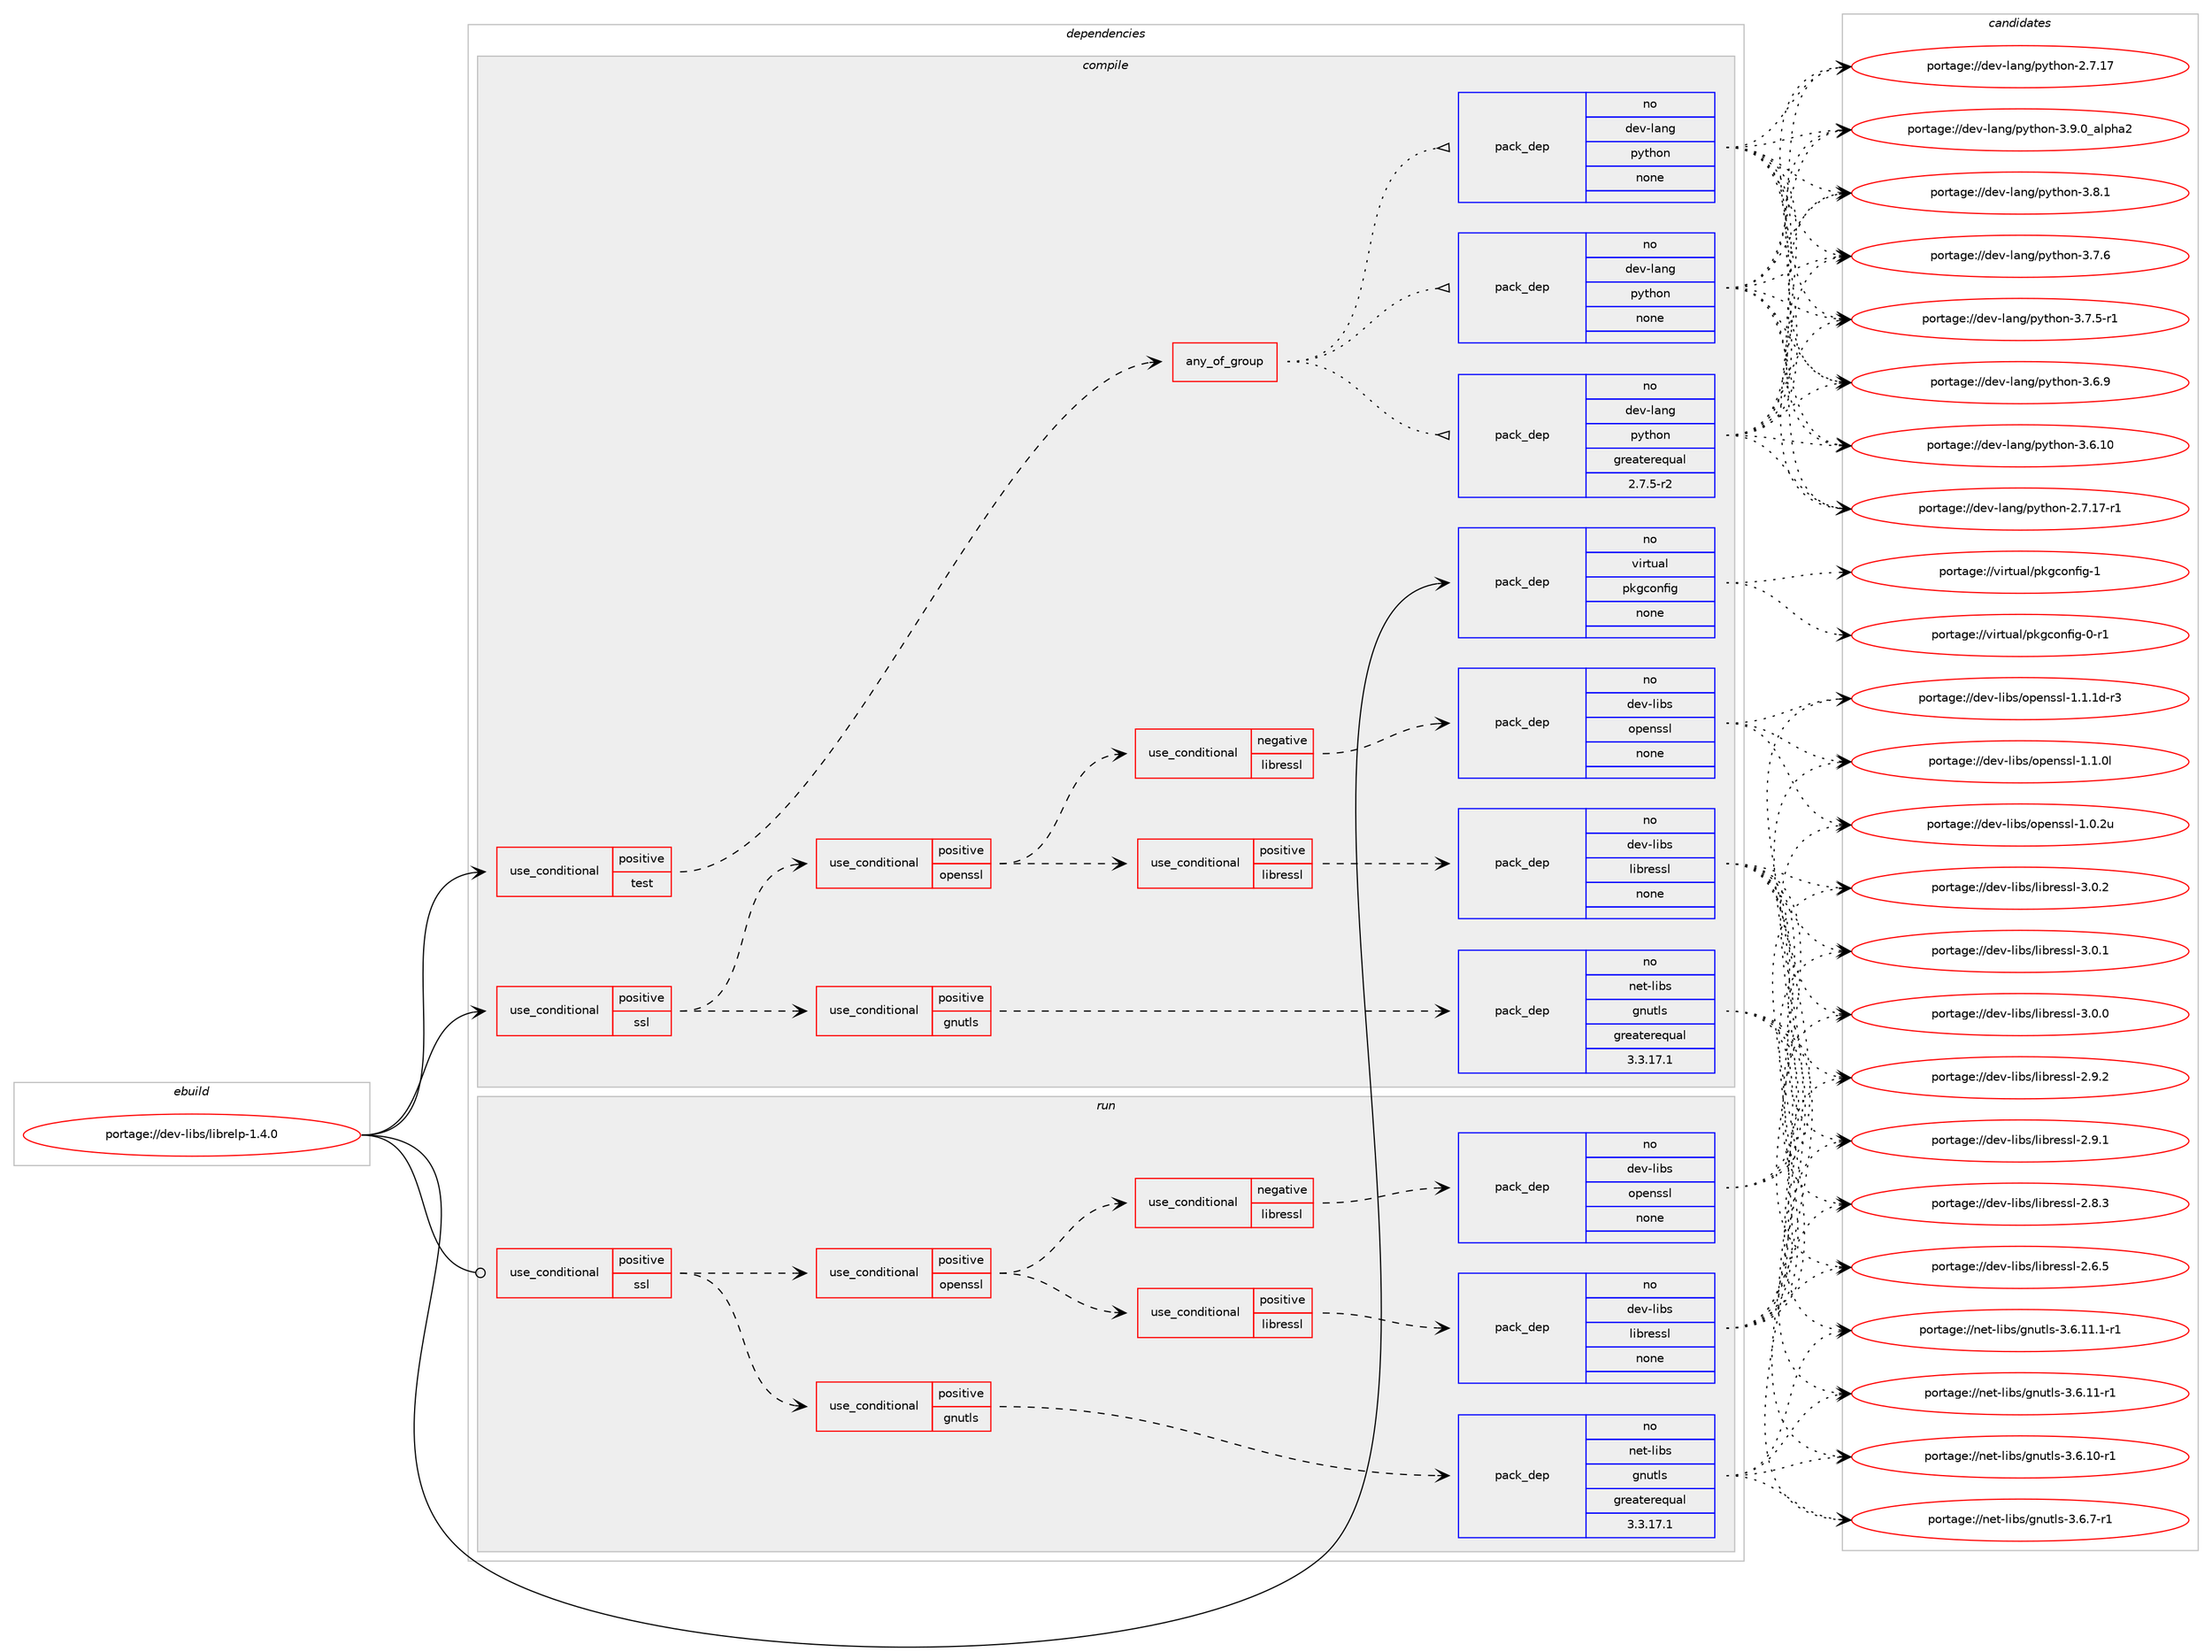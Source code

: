 digraph prolog {

# *************
# Graph options
# *************

newrank=true;
concentrate=true;
compound=true;
graph [rankdir=LR,fontname=Helvetica,fontsize=10,ranksep=1.5];#, ranksep=2.5, nodesep=0.2];
edge  [arrowhead=vee];
node  [fontname=Helvetica,fontsize=10];

# **********
# The ebuild
# **********

subgraph cluster_leftcol {
color=gray;
label=<<i>ebuild</i>>;
id [label="portage://dev-libs/librelp-1.4.0", color=red, width=4, href="../dev-libs/librelp-1.4.0.svg"];
}

# ****************
# The dependencies
# ****************

subgraph cluster_midcol {
color=gray;
label=<<i>dependencies</i>>;
subgraph cluster_compile {
fillcolor="#eeeeee";
style=filled;
label=<<i>compile</i>>;
subgraph cond124802 {
dependency510730 [label=<<TABLE BORDER="0" CELLBORDER="1" CELLSPACING="0" CELLPADDING="4"><TR><TD ROWSPAN="3" CELLPADDING="10">use_conditional</TD></TR><TR><TD>positive</TD></TR><TR><TD>ssl</TD></TR></TABLE>>, shape=none, color=red];
subgraph cond124803 {
dependency510731 [label=<<TABLE BORDER="0" CELLBORDER="1" CELLSPACING="0" CELLPADDING="4"><TR><TD ROWSPAN="3" CELLPADDING="10">use_conditional</TD></TR><TR><TD>positive</TD></TR><TR><TD>gnutls</TD></TR></TABLE>>, shape=none, color=red];
subgraph pack380693 {
dependency510732 [label=<<TABLE BORDER="0" CELLBORDER="1" CELLSPACING="0" CELLPADDING="4" WIDTH="220"><TR><TD ROWSPAN="6" CELLPADDING="30">pack_dep</TD></TR><TR><TD WIDTH="110">no</TD></TR><TR><TD>net-libs</TD></TR><TR><TD>gnutls</TD></TR><TR><TD>greaterequal</TD></TR><TR><TD>3.3.17.1</TD></TR></TABLE>>, shape=none, color=blue];
}
dependency510731:e -> dependency510732:w [weight=20,style="dashed",arrowhead="vee"];
}
dependency510730:e -> dependency510731:w [weight=20,style="dashed",arrowhead="vee"];
subgraph cond124804 {
dependency510733 [label=<<TABLE BORDER="0" CELLBORDER="1" CELLSPACING="0" CELLPADDING="4"><TR><TD ROWSPAN="3" CELLPADDING="10">use_conditional</TD></TR><TR><TD>positive</TD></TR><TR><TD>openssl</TD></TR></TABLE>>, shape=none, color=red];
subgraph cond124805 {
dependency510734 [label=<<TABLE BORDER="0" CELLBORDER="1" CELLSPACING="0" CELLPADDING="4"><TR><TD ROWSPAN="3" CELLPADDING="10">use_conditional</TD></TR><TR><TD>negative</TD></TR><TR><TD>libressl</TD></TR></TABLE>>, shape=none, color=red];
subgraph pack380694 {
dependency510735 [label=<<TABLE BORDER="0" CELLBORDER="1" CELLSPACING="0" CELLPADDING="4" WIDTH="220"><TR><TD ROWSPAN="6" CELLPADDING="30">pack_dep</TD></TR><TR><TD WIDTH="110">no</TD></TR><TR><TD>dev-libs</TD></TR><TR><TD>openssl</TD></TR><TR><TD>none</TD></TR><TR><TD></TD></TR></TABLE>>, shape=none, color=blue];
}
dependency510734:e -> dependency510735:w [weight=20,style="dashed",arrowhead="vee"];
}
dependency510733:e -> dependency510734:w [weight=20,style="dashed",arrowhead="vee"];
subgraph cond124806 {
dependency510736 [label=<<TABLE BORDER="0" CELLBORDER="1" CELLSPACING="0" CELLPADDING="4"><TR><TD ROWSPAN="3" CELLPADDING="10">use_conditional</TD></TR><TR><TD>positive</TD></TR><TR><TD>libressl</TD></TR></TABLE>>, shape=none, color=red];
subgraph pack380695 {
dependency510737 [label=<<TABLE BORDER="0" CELLBORDER="1" CELLSPACING="0" CELLPADDING="4" WIDTH="220"><TR><TD ROWSPAN="6" CELLPADDING="30">pack_dep</TD></TR><TR><TD WIDTH="110">no</TD></TR><TR><TD>dev-libs</TD></TR><TR><TD>libressl</TD></TR><TR><TD>none</TD></TR><TR><TD></TD></TR></TABLE>>, shape=none, color=blue];
}
dependency510736:e -> dependency510737:w [weight=20,style="dashed",arrowhead="vee"];
}
dependency510733:e -> dependency510736:w [weight=20,style="dashed",arrowhead="vee"];
}
dependency510730:e -> dependency510733:w [weight=20,style="dashed",arrowhead="vee"];
}
id:e -> dependency510730:w [weight=20,style="solid",arrowhead="vee"];
subgraph cond124807 {
dependency510738 [label=<<TABLE BORDER="0" CELLBORDER="1" CELLSPACING="0" CELLPADDING="4"><TR><TD ROWSPAN="3" CELLPADDING="10">use_conditional</TD></TR><TR><TD>positive</TD></TR><TR><TD>test</TD></TR></TABLE>>, shape=none, color=red];
subgraph any5000 {
dependency510739 [label=<<TABLE BORDER="0" CELLBORDER="1" CELLSPACING="0" CELLPADDING="4"><TR><TD CELLPADDING="10">any_of_group</TD></TR></TABLE>>, shape=none, color=red];subgraph pack380696 {
dependency510740 [label=<<TABLE BORDER="0" CELLBORDER="1" CELLSPACING="0" CELLPADDING="4" WIDTH="220"><TR><TD ROWSPAN="6" CELLPADDING="30">pack_dep</TD></TR><TR><TD WIDTH="110">no</TD></TR><TR><TD>dev-lang</TD></TR><TR><TD>python</TD></TR><TR><TD>none</TD></TR><TR><TD></TD></TR></TABLE>>, shape=none, color=blue];
}
dependency510739:e -> dependency510740:w [weight=20,style="dotted",arrowhead="oinv"];
subgraph pack380697 {
dependency510741 [label=<<TABLE BORDER="0" CELLBORDER="1" CELLSPACING="0" CELLPADDING="4" WIDTH="220"><TR><TD ROWSPAN="6" CELLPADDING="30">pack_dep</TD></TR><TR><TD WIDTH="110">no</TD></TR><TR><TD>dev-lang</TD></TR><TR><TD>python</TD></TR><TR><TD>none</TD></TR><TR><TD></TD></TR></TABLE>>, shape=none, color=blue];
}
dependency510739:e -> dependency510741:w [weight=20,style="dotted",arrowhead="oinv"];
subgraph pack380698 {
dependency510742 [label=<<TABLE BORDER="0" CELLBORDER="1" CELLSPACING="0" CELLPADDING="4" WIDTH="220"><TR><TD ROWSPAN="6" CELLPADDING="30">pack_dep</TD></TR><TR><TD WIDTH="110">no</TD></TR><TR><TD>dev-lang</TD></TR><TR><TD>python</TD></TR><TR><TD>greaterequal</TD></TR><TR><TD>2.7.5-r2</TD></TR></TABLE>>, shape=none, color=blue];
}
dependency510739:e -> dependency510742:w [weight=20,style="dotted",arrowhead="oinv"];
}
dependency510738:e -> dependency510739:w [weight=20,style="dashed",arrowhead="vee"];
}
id:e -> dependency510738:w [weight=20,style="solid",arrowhead="vee"];
subgraph pack380699 {
dependency510743 [label=<<TABLE BORDER="0" CELLBORDER="1" CELLSPACING="0" CELLPADDING="4" WIDTH="220"><TR><TD ROWSPAN="6" CELLPADDING="30">pack_dep</TD></TR><TR><TD WIDTH="110">no</TD></TR><TR><TD>virtual</TD></TR><TR><TD>pkgconfig</TD></TR><TR><TD>none</TD></TR><TR><TD></TD></TR></TABLE>>, shape=none, color=blue];
}
id:e -> dependency510743:w [weight=20,style="solid",arrowhead="vee"];
}
subgraph cluster_compileandrun {
fillcolor="#eeeeee";
style=filled;
label=<<i>compile and run</i>>;
}
subgraph cluster_run {
fillcolor="#eeeeee";
style=filled;
label=<<i>run</i>>;
subgraph cond124808 {
dependency510744 [label=<<TABLE BORDER="0" CELLBORDER="1" CELLSPACING="0" CELLPADDING="4"><TR><TD ROWSPAN="3" CELLPADDING="10">use_conditional</TD></TR><TR><TD>positive</TD></TR><TR><TD>ssl</TD></TR></TABLE>>, shape=none, color=red];
subgraph cond124809 {
dependency510745 [label=<<TABLE BORDER="0" CELLBORDER="1" CELLSPACING="0" CELLPADDING="4"><TR><TD ROWSPAN="3" CELLPADDING="10">use_conditional</TD></TR><TR><TD>positive</TD></TR><TR><TD>gnutls</TD></TR></TABLE>>, shape=none, color=red];
subgraph pack380700 {
dependency510746 [label=<<TABLE BORDER="0" CELLBORDER="1" CELLSPACING="0" CELLPADDING="4" WIDTH="220"><TR><TD ROWSPAN="6" CELLPADDING="30">pack_dep</TD></TR><TR><TD WIDTH="110">no</TD></TR><TR><TD>net-libs</TD></TR><TR><TD>gnutls</TD></TR><TR><TD>greaterequal</TD></TR><TR><TD>3.3.17.1</TD></TR></TABLE>>, shape=none, color=blue];
}
dependency510745:e -> dependency510746:w [weight=20,style="dashed",arrowhead="vee"];
}
dependency510744:e -> dependency510745:w [weight=20,style="dashed",arrowhead="vee"];
subgraph cond124810 {
dependency510747 [label=<<TABLE BORDER="0" CELLBORDER="1" CELLSPACING="0" CELLPADDING="4"><TR><TD ROWSPAN="3" CELLPADDING="10">use_conditional</TD></TR><TR><TD>positive</TD></TR><TR><TD>openssl</TD></TR></TABLE>>, shape=none, color=red];
subgraph cond124811 {
dependency510748 [label=<<TABLE BORDER="0" CELLBORDER="1" CELLSPACING="0" CELLPADDING="4"><TR><TD ROWSPAN="3" CELLPADDING="10">use_conditional</TD></TR><TR><TD>negative</TD></TR><TR><TD>libressl</TD></TR></TABLE>>, shape=none, color=red];
subgraph pack380701 {
dependency510749 [label=<<TABLE BORDER="0" CELLBORDER="1" CELLSPACING="0" CELLPADDING="4" WIDTH="220"><TR><TD ROWSPAN="6" CELLPADDING="30">pack_dep</TD></TR><TR><TD WIDTH="110">no</TD></TR><TR><TD>dev-libs</TD></TR><TR><TD>openssl</TD></TR><TR><TD>none</TD></TR><TR><TD></TD></TR></TABLE>>, shape=none, color=blue];
}
dependency510748:e -> dependency510749:w [weight=20,style="dashed",arrowhead="vee"];
}
dependency510747:e -> dependency510748:w [weight=20,style="dashed",arrowhead="vee"];
subgraph cond124812 {
dependency510750 [label=<<TABLE BORDER="0" CELLBORDER="1" CELLSPACING="0" CELLPADDING="4"><TR><TD ROWSPAN="3" CELLPADDING="10">use_conditional</TD></TR><TR><TD>positive</TD></TR><TR><TD>libressl</TD></TR></TABLE>>, shape=none, color=red];
subgraph pack380702 {
dependency510751 [label=<<TABLE BORDER="0" CELLBORDER="1" CELLSPACING="0" CELLPADDING="4" WIDTH="220"><TR><TD ROWSPAN="6" CELLPADDING="30">pack_dep</TD></TR><TR><TD WIDTH="110">no</TD></TR><TR><TD>dev-libs</TD></TR><TR><TD>libressl</TD></TR><TR><TD>none</TD></TR><TR><TD></TD></TR></TABLE>>, shape=none, color=blue];
}
dependency510750:e -> dependency510751:w [weight=20,style="dashed",arrowhead="vee"];
}
dependency510747:e -> dependency510750:w [weight=20,style="dashed",arrowhead="vee"];
}
dependency510744:e -> dependency510747:w [weight=20,style="dashed",arrowhead="vee"];
}
id:e -> dependency510744:w [weight=20,style="solid",arrowhead="odot"];
}
}

# **************
# The candidates
# **************

subgraph cluster_choices {
rank=same;
color=gray;
label=<<i>candidates</i>>;

subgraph choice380693 {
color=black;
nodesep=1;
choice1101011164510810598115471031101171161081154551465446554511449 [label="portage://net-libs/gnutls-3.6.7-r1", color=red, width=4,href="../net-libs/gnutls-3.6.7-r1.svg"];
choice1101011164510810598115471031101171161081154551465446494946494511449 [label="portage://net-libs/gnutls-3.6.11.1-r1", color=red, width=4,href="../net-libs/gnutls-3.6.11.1-r1.svg"];
choice110101116451081059811547103110117116108115455146544649494511449 [label="portage://net-libs/gnutls-3.6.11-r1", color=red, width=4,href="../net-libs/gnutls-3.6.11-r1.svg"];
choice110101116451081059811547103110117116108115455146544649484511449 [label="portage://net-libs/gnutls-3.6.10-r1", color=red, width=4,href="../net-libs/gnutls-3.6.10-r1.svg"];
dependency510732:e -> choice1101011164510810598115471031101171161081154551465446554511449:w [style=dotted,weight="100"];
dependency510732:e -> choice1101011164510810598115471031101171161081154551465446494946494511449:w [style=dotted,weight="100"];
dependency510732:e -> choice110101116451081059811547103110117116108115455146544649494511449:w [style=dotted,weight="100"];
dependency510732:e -> choice110101116451081059811547103110117116108115455146544649484511449:w [style=dotted,weight="100"];
}
subgraph choice380694 {
color=black;
nodesep=1;
choice1001011184510810598115471111121011101151151084549464946491004511451 [label="portage://dev-libs/openssl-1.1.1d-r3", color=red, width=4,href="../dev-libs/openssl-1.1.1d-r3.svg"];
choice100101118451081059811547111112101110115115108454946494648108 [label="portage://dev-libs/openssl-1.1.0l", color=red, width=4,href="../dev-libs/openssl-1.1.0l.svg"];
choice100101118451081059811547111112101110115115108454946484650117 [label="portage://dev-libs/openssl-1.0.2u", color=red, width=4,href="../dev-libs/openssl-1.0.2u.svg"];
dependency510735:e -> choice1001011184510810598115471111121011101151151084549464946491004511451:w [style=dotted,weight="100"];
dependency510735:e -> choice100101118451081059811547111112101110115115108454946494648108:w [style=dotted,weight="100"];
dependency510735:e -> choice100101118451081059811547111112101110115115108454946484650117:w [style=dotted,weight="100"];
}
subgraph choice380695 {
color=black;
nodesep=1;
choice10010111845108105981154710810598114101115115108455146484650 [label="portage://dev-libs/libressl-3.0.2", color=red, width=4,href="../dev-libs/libressl-3.0.2.svg"];
choice10010111845108105981154710810598114101115115108455146484649 [label="portage://dev-libs/libressl-3.0.1", color=red, width=4,href="../dev-libs/libressl-3.0.1.svg"];
choice10010111845108105981154710810598114101115115108455146484648 [label="portage://dev-libs/libressl-3.0.0", color=red, width=4,href="../dev-libs/libressl-3.0.0.svg"];
choice10010111845108105981154710810598114101115115108455046574650 [label="portage://dev-libs/libressl-2.9.2", color=red, width=4,href="../dev-libs/libressl-2.9.2.svg"];
choice10010111845108105981154710810598114101115115108455046574649 [label="portage://dev-libs/libressl-2.9.1", color=red, width=4,href="../dev-libs/libressl-2.9.1.svg"];
choice10010111845108105981154710810598114101115115108455046564651 [label="portage://dev-libs/libressl-2.8.3", color=red, width=4,href="../dev-libs/libressl-2.8.3.svg"];
choice10010111845108105981154710810598114101115115108455046544653 [label="portage://dev-libs/libressl-2.6.5", color=red, width=4,href="../dev-libs/libressl-2.6.5.svg"];
dependency510737:e -> choice10010111845108105981154710810598114101115115108455146484650:w [style=dotted,weight="100"];
dependency510737:e -> choice10010111845108105981154710810598114101115115108455146484649:w [style=dotted,weight="100"];
dependency510737:e -> choice10010111845108105981154710810598114101115115108455146484648:w [style=dotted,weight="100"];
dependency510737:e -> choice10010111845108105981154710810598114101115115108455046574650:w [style=dotted,weight="100"];
dependency510737:e -> choice10010111845108105981154710810598114101115115108455046574649:w [style=dotted,weight="100"];
dependency510737:e -> choice10010111845108105981154710810598114101115115108455046564651:w [style=dotted,weight="100"];
dependency510737:e -> choice10010111845108105981154710810598114101115115108455046544653:w [style=dotted,weight="100"];
}
subgraph choice380696 {
color=black;
nodesep=1;
choice10010111845108971101034711212111610411111045514657464895971081121049750 [label="portage://dev-lang/python-3.9.0_alpha2", color=red, width=4,href="../dev-lang/python-3.9.0_alpha2.svg"];
choice100101118451089711010347112121116104111110455146564649 [label="portage://dev-lang/python-3.8.1", color=red, width=4,href="../dev-lang/python-3.8.1.svg"];
choice100101118451089711010347112121116104111110455146554654 [label="portage://dev-lang/python-3.7.6", color=red, width=4,href="../dev-lang/python-3.7.6.svg"];
choice1001011184510897110103471121211161041111104551465546534511449 [label="portage://dev-lang/python-3.7.5-r1", color=red, width=4,href="../dev-lang/python-3.7.5-r1.svg"];
choice100101118451089711010347112121116104111110455146544657 [label="portage://dev-lang/python-3.6.9", color=red, width=4,href="../dev-lang/python-3.6.9.svg"];
choice10010111845108971101034711212111610411111045514654464948 [label="portage://dev-lang/python-3.6.10", color=red, width=4,href="../dev-lang/python-3.6.10.svg"];
choice100101118451089711010347112121116104111110455046554649554511449 [label="portage://dev-lang/python-2.7.17-r1", color=red, width=4,href="../dev-lang/python-2.7.17-r1.svg"];
choice10010111845108971101034711212111610411111045504655464955 [label="portage://dev-lang/python-2.7.17", color=red, width=4,href="../dev-lang/python-2.7.17.svg"];
dependency510740:e -> choice10010111845108971101034711212111610411111045514657464895971081121049750:w [style=dotted,weight="100"];
dependency510740:e -> choice100101118451089711010347112121116104111110455146564649:w [style=dotted,weight="100"];
dependency510740:e -> choice100101118451089711010347112121116104111110455146554654:w [style=dotted,weight="100"];
dependency510740:e -> choice1001011184510897110103471121211161041111104551465546534511449:w [style=dotted,weight="100"];
dependency510740:e -> choice100101118451089711010347112121116104111110455146544657:w [style=dotted,weight="100"];
dependency510740:e -> choice10010111845108971101034711212111610411111045514654464948:w [style=dotted,weight="100"];
dependency510740:e -> choice100101118451089711010347112121116104111110455046554649554511449:w [style=dotted,weight="100"];
dependency510740:e -> choice10010111845108971101034711212111610411111045504655464955:w [style=dotted,weight="100"];
}
subgraph choice380697 {
color=black;
nodesep=1;
choice10010111845108971101034711212111610411111045514657464895971081121049750 [label="portage://dev-lang/python-3.9.0_alpha2", color=red, width=4,href="../dev-lang/python-3.9.0_alpha2.svg"];
choice100101118451089711010347112121116104111110455146564649 [label="portage://dev-lang/python-3.8.1", color=red, width=4,href="../dev-lang/python-3.8.1.svg"];
choice100101118451089711010347112121116104111110455146554654 [label="portage://dev-lang/python-3.7.6", color=red, width=4,href="../dev-lang/python-3.7.6.svg"];
choice1001011184510897110103471121211161041111104551465546534511449 [label="portage://dev-lang/python-3.7.5-r1", color=red, width=4,href="../dev-lang/python-3.7.5-r1.svg"];
choice100101118451089711010347112121116104111110455146544657 [label="portage://dev-lang/python-3.6.9", color=red, width=4,href="../dev-lang/python-3.6.9.svg"];
choice10010111845108971101034711212111610411111045514654464948 [label="portage://dev-lang/python-3.6.10", color=red, width=4,href="../dev-lang/python-3.6.10.svg"];
choice100101118451089711010347112121116104111110455046554649554511449 [label="portage://dev-lang/python-2.7.17-r1", color=red, width=4,href="../dev-lang/python-2.7.17-r1.svg"];
choice10010111845108971101034711212111610411111045504655464955 [label="portage://dev-lang/python-2.7.17", color=red, width=4,href="../dev-lang/python-2.7.17.svg"];
dependency510741:e -> choice10010111845108971101034711212111610411111045514657464895971081121049750:w [style=dotted,weight="100"];
dependency510741:e -> choice100101118451089711010347112121116104111110455146564649:w [style=dotted,weight="100"];
dependency510741:e -> choice100101118451089711010347112121116104111110455146554654:w [style=dotted,weight="100"];
dependency510741:e -> choice1001011184510897110103471121211161041111104551465546534511449:w [style=dotted,weight="100"];
dependency510741:e -> choice100101118451089711010347112121116104111110455146544657:w [style=dotted,weight="100"];
dependency510741:e -> choice10010111845108971101034711212111610411111045514654464948:w [style=dotted,weight="100"];
dependency510741:e -> choice100101118451089711010347112121116104111110455046554649554511449:w [style=dotted,weight="100"];
dependency510741:e -> choice10010111845108971101034711212111610411111045504655464955:w [style=dotted,weight="100"];
}
subgraph choice380698 {
color=black;
nodesep=1;
choice10010111845108971101034711212111610411111045514657464895971081121049750 [label="portage://dev-lang/python-3.9.0_alpha2", color=red, width=4,href="../dev-lang/python-3.9.0_alpha2.svg"];
choice100101118451089711010347112121116104111110455146564649 [label="portage://dev-lang/python-3.8.1", color=red, width=4,href="../dev-lang/python-3.8.1.svg"];
choice100101118451089711010347112121116104111110455146554654 [label="portage://dev-lang/python-3.7.6", color=red, width=4,href="../dev-lang/python-3.7.6.svg"];
choice1001011184510897110103471121211161041111104551465546534511449 [label="portage://dev-lang/python-3.7.5-r1", color=red, width=4,href="../dev-lang/python-3.7.5-r1.svg"];
choice100101118451089711010347112121116104111110455146544657 [label="portage://dev-lang/python-3.6.9", color=red, width=4,href="../dev-lang/python-3.6.9.svg"];
choice10010111845108971101034711212111610411111045514654464948 [label="portage://dev-lang/python-3.6.10", color=red, width=4,href="../dev-lang/python-3.6.10.svg"];
choice100101118451089711010347112121116104111110455046554649554511449 [label="portage://dev-lang/python-2.7.17-r1", color=red, width=4,href="../dev-lang/python-2.7.17-r1.svg"];
choice10010111845108971101034711212111610411111045504655464955 [label="portage://dev-lang/python-2.7.17", color=red, width=4,href="../dev-lang/python-2.7.17.svg"];
dependency510742:e -> choice10010111845108971101034711212111610411111045514657464895971081121049750:w [style=dotted,weight="100"];
dependency510742:e -> choice100101118451089711010347112121116104111110455146564649:w [style=dotted,weight="100"];
dependency510742:e -> choice100101118451089711010347112121116104111110455146554654:w [style=dotted,weight="100"];
dependency510742:e -> choice1001011184510897110103471121211161041111104551465546534511449:w [style=dotted,weight="100"];
dependency510742:e -> choice100101118451089711010347112121116104111110455146544657:w [style=dotted,weight="100"];
dependency510742:e -> choice10010111845108971101034711212111610411111045514654464948:w [style=dotted,weight="100"];
dependency510742:e -> choice100101118451089711010347112121116104111110455046554649554511449:w [style=dotted,weight="100"];
dependency510742:e -> choice10010111845108971101034711212111610411111045504655464955:w [style=dotted,weight="100"];
}
subgraph choice380699 {
color=black;
nodesep=1;
choice1181051141161179710847112107103991111101021051034549 [label="portage://virtual/pkgconfig-1", color=red, width=4,href="../virtual/pkgconfig-1.svg"];
choice11810511411611797108471121071039911111010210510345484511449 [label="portage://virtual/pkgconfig-0-r1", color=red, width=4,href="../virtual/pkgconfig-0-r1.svg"];
dependency510743:e -> choice1181051141161179710847112107103991111101021051034549:w [style=dotted,weight="100"];
dependency510743:e -> choice11810511411611797108471121071039911111010210510345484511449:w [style=dotted,weight="100"];
}
subgraph choice380700 {
color=black;
nodesep=1;
choice1101011164510810598115471031101171161081154551465446554511449 [label="portage://net-libs/gnutls-3.6.7-r1", color=red, width=4,href="../net-libs/gnutls-3.6.7-r1.svg"];
choice1101011164510810598115471031101171161081154551465446494946494511449 [label="portage://net-libs/gnutls-3.6.11.1-r1", color=red, width=4,href="../net-libs/gnutls-3.6.11.1-r1.svg"];
choice110101116451081059811547103110117116108115455146544649494511449 [label="portage://net-libs/gnutls-3.6.11-r1", color=red, width=4,href="../net-libs/gnutls-3.6.11-r1.svg"];
choice110101116451081059811547103110117116108115455146544649484511449 [label="portage://net-libs/gnutls-3.6.10-r1", color=red, width=4,href="../net-libs/gnutls-3.6.10-r1.svg"];
dependency510746:e -> choice1101011164510810598115471031101171161081154551465446554511449:w [style=dotted,weight="100"];
dependency510746:e -> choice1101011164510810598115471031101171161081154551465446494946494511449:w [style=dotted,weight="100"];
dependency510746:e -> choice110101116451081059811547103110117116108115455146544649494511449:w [style=dotted,weight="100"];
dependency510746:e -> choice110101116451081059811547103110117116108115455146544649484511449:w [style=dotted,weight="100"];
}
subgraph choice380701 {
color=black;
nodesep=1;
choice1001011184510810598115471111121011101151151084549464946491004511451 [label="portage://dev-libs/openssl-1.1.1d-r3", color=red, width=4,href="../dev-libs/openssl-1.1.1d-r3.svg"];
choice100101118451081059811547111112101110115115108454946494648108 [label="portage://dev-libs/openssl-1.1.0l", color=red, width=4,href="../dev-libs/openssl-1.1.0l.svg"];
choice100101118451081059811547111112101110115115108454946484650117 [label="portage://dev-libs/openssl-1.0.2u", color=red, width=4,href="../dev-libs/openssl-1.0.2u.svg"];
dependency510749:e -> choice1001011184510810598115471111121011101151151084549464946491004511451:w [style=dotted,weight="100"];
dependency510749:e -> choice100101118451081059811547111112101110115115108454946494648108:w [style=dotted,weight="100"];
dependency510749:e -> choice100101118451081059811547111112101110115115108454946484650117:w [style=dotted,weight="100"];
}
subgraph choice380702 {
color=black;
nodesep=1;
choice10010111845108105981154710810598114101115115108455146484650 [label="portage://dev-libs/libressl-3.0.2", color=red, width=4,href="../dev-libs/libressl-3.0.2.svg"];
choice10010111845108105981154710810598114101115115108455146484649 [label="portage://dev-libs/libressl-3.0.1", color=red, width=4,href="../dev-libs/libressl-3.0.1.svg"];
choice10010111845108105981154710810598114101115115108455146484648 [label="portage://dev-libs/libressl-3.0.0", color=red, width=4,href="../dev-libs/libressl-3.0.0.svg"];
choice10010111845108105981154710810598114101115115108455046574650 [label="portage://dev-libs/libressl-2.9.2", color=red, width=4,href="../dev-libs/libressl-2.9.2.svg"];
choice10010111845108105981154710810598114101115115108455046574649 [label="portage://dev-libs/libressl-2.9.1", color=red, width=4,href="../dev-libs/libressl-2.9.1.svg"];
choice10010111845108105981154710810598114101115115108455046564651 [label="portage://dev-libs/libressl-2.8.3", color=red, width=4,href="../dev-libs/libressl-2.8.3.svg"];
choice10010111845108105981154710810598114101115115108455046544653 [label="portage://dev-libs/libressl-2.6.5", color=red, width=4,href="../dev-libs/libressl-2.6.5.svg"];
dependency510751:e -> choice10010111845108105981154710810598114101115115108455146484650:w [style=dotted,weight="100"];
dependency510751:e -> choice10010111845108105981154710810598114101115115108455146484649:w [style=dotted,weight="100"];
dependency510751:e -> choice10010111845108105981154710810598114101115115108455146484648:w [style=dotted,weight="100"];
dependency510751:e -> choice10010111845108105981154710810598114101115115108455046574650:w [style=dotted,weight="100"];
dependency510751:e -> choice10010111845108105981154710810598114101115115108455046574649:w [style=dotted,weight="100"];
dependency510751:e -> choice10010111845108105981154710810598114101115115108455046564651:w [style=dotted,weight="100"];
dependency510751:e -> choice10010111845108105981154710810598114101115115108455046544653:w [style=dotted,weight="100"];
}
}

}
